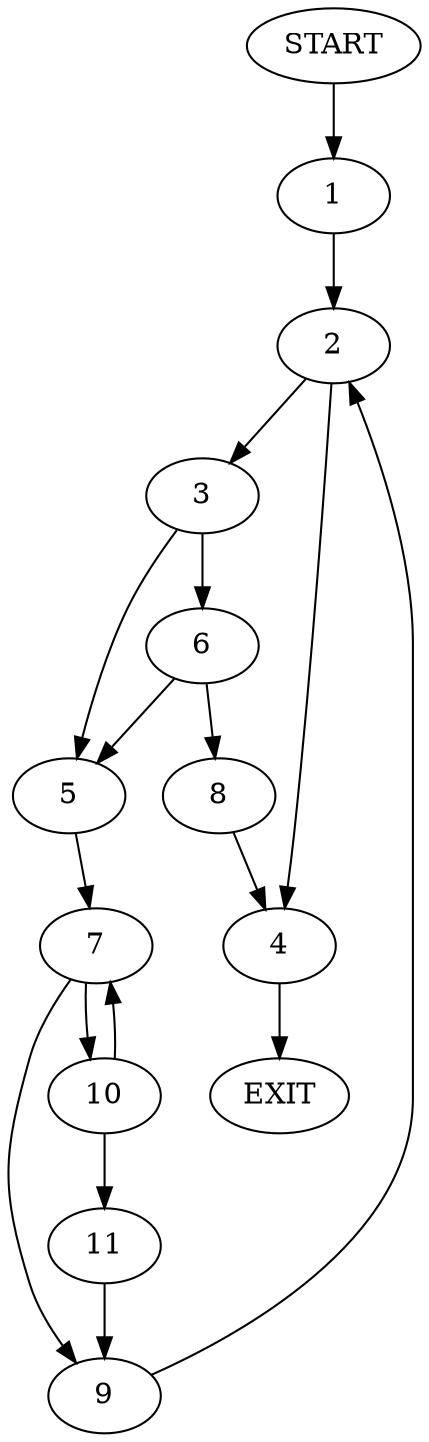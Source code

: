 digraph {
0 [label="START"];
1;
2;
3;
4;
5;
6;
7;
8;
9;
10;
11;
12 [label="EXIT"];
0 -> 1;
1 -> 2;
2 -> 3;
2 -> 4;
4 -> 12;
3 -> 5;
3 -> 6;
5 -> 7;
6 -> 5;
6 -> 8;
8 -> 4;
7 -> 9;
7 -> 10;
10 -> 7;
10 -> 11;
9 -> 2;
11 -> 9;
}